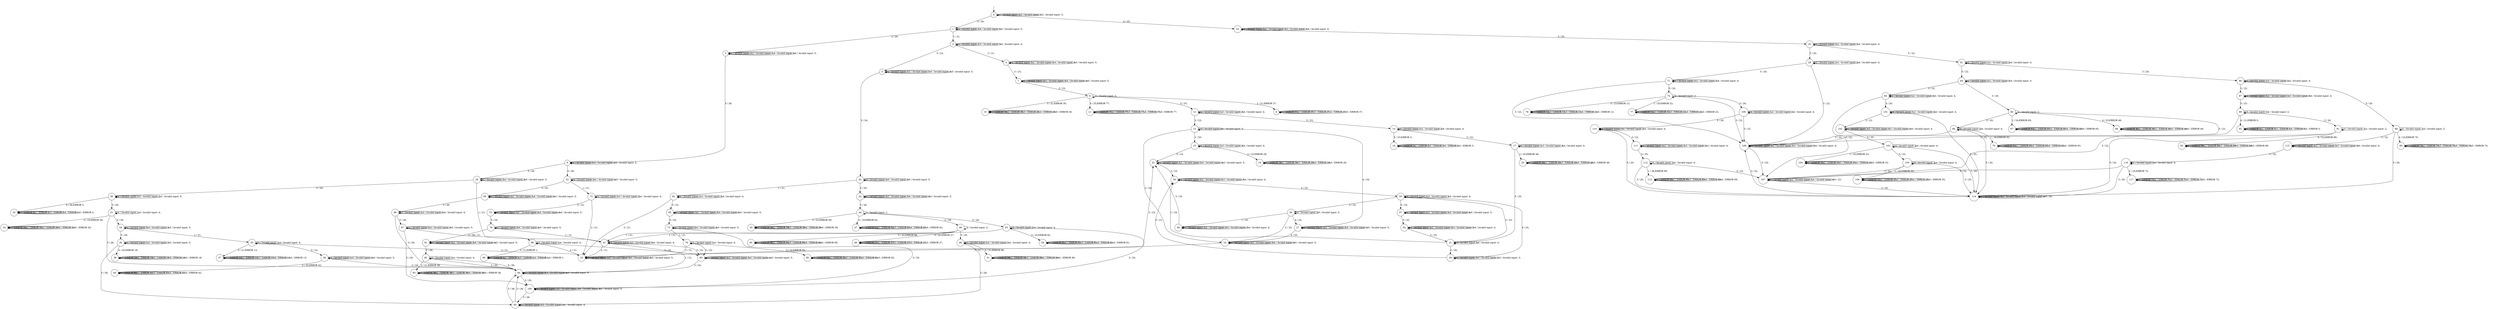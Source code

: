 digraph g {
__start0 [label="" shape="none"];

	s0 [shape="circle" label="0"];
	s1 [shape="circle" label="1"];
	s2 [shape="circle" label="2"];
	s3 [shape="circle" label="3"];
	s4 [shape="circle" label="4"];
	s5 [shape="circle" label="5"];
	s6 [shape="circle" label="6"];
	s7 [shape="circle" label="7"];
	s8 [shape="circle" label="8"];
	s9 [shape="circle" label="9"];
	s10 [shape="circle" label="10"];
	s11 [shape="circle" label="11"];
	s12 [shape="circle" label="12"];
	s13 [shape="circle" label="13"];
	s14 [shape="circle" label="14"];
	s15 [shape="circle" label="15"];
	s16 [shape="circle" label="16"];
	s17 [shape="circle" label="17"];
	s18 [shape="circle" label="18"];
	s19 [shape="circle" label="19"];
	s20 [shape="circle" label="20"];
	s21 [shape="circle" label="21"];
	s22 [shape="circle" label="22"];
	s23 [shape="circle" label="23"];
	s24 [shape="circle" label="24"];
	s25 [shape="circle" label="25"];
	s26 [shape="circle" label="26"];
	s27 [shape="circle" label="27"];
	s28 [shape="circle" label="28"];
	s29 [shape="circle" label="29"];
	s30 [shape="circle" label="30"];
	s31 [shape="circle" label="31"];
	s32 [shape="circle" label="32"];
	s33 [shape="circle" label="33"];
	s34 [shape="circle" label="34"];
	s35 [shape="circle" label="35"];
	s36 [shape="circle" label="36"];
	s37 [shape="circle" label="37"];
	s38 [shape="circle" label="38"];
	s39 [shape="circle" label="39"];
	s40 [shape="circle" label="40"];
	s41 [shape="circle" label="41"];
	s42 [shape="circle" label="42"];
	s43 [shape="circle" label="43"];
	s44 [shape="circle" label="44"];
	s45 [shape="circle" label="45"];
	s46 [shape="circle" label="46"];
	s47 [shape="circle" label="47"];
	s48 [shape="circle" label="48"];
	s49 [shape="circle" label="49"];
	s50 [shape="circle" label="50"];
	s51 [shape="circle" label="51"];
	s52 [shape="circle" label="52"];
	s53 [shape="circle" label="53"];
	s54 [shape="circle" label="54"];
	s55 [shape="circle" label="55"];
	s56 [shape="circle" label="56"];
	s57 [shape="circle" label="57"];
	s58 [shape="circle" label="58"];
	s59 [shape="circle" label="59"];
	s60 [shape="circle" label="60"];
	s61 [shape="circle" label="61"];
	s62 [shape="circle" label="62"];
	s63 [shape="circle" label="63"];
	s64 [shape="circle" label="64"];
	s65 [shape="circle" label="65"];
	s66 [shape="circle" label="66"];
	s67 [shape="circle" label="67"];
	s68 [shape="circle" label="68"];
	s69 [shape="circle" label="69"];
	s70 [shape="circle" label="70"];
	s71 [shape="circle" label="71"];
	s72 [shape="circle" label="72"];
	s73 [shape="circle" label="73"];
	s74 [shape="circle" label="74"];
	s75 [shape="circle" label="75"];
	s76 [shape="circle" label="76"];
	s77 [shape="circle" label="77"];
	s78 [shape="circle" label="78"];
	s79 [shape="circle" label="79"];
	s80 [shape="circle" label="80"];
	s81 [shape="circle" label="81"];
	s82 [shape="circle" label="82"];
	s83 [shape="circle" label="83"];
	s84 [shape="circle" label="84"];
	s85 [shape="circle" label="85"];
	s86 [shape="circle" label="86"];
	s87 [shape="circle" label="87"];
	s88 [shape="circle" label="88"];
	s89 [shape="circle" label="89"];
	s90 [shape="circle" label="90"];
	s91 [shape="circle" label="91"];
	s92 [shape="circle" label="92"];
	s93 [shape="circle" label="93"];
	s94 [shape="circle" label="94"];
	s95 [shape="circle" label="95"];
	s96 [shape="circle" label="96"];
	s97 [shape="circle" label="97"];
	s98 [shape="circle" label="98"];
	s99 [shape="circle" label="99"];
	s100 [shape="circle" label="100"];
	s101 [shape="circle" label="101"];
	s102 [shape="circle" label="102"];
	s103 [shape="circle" label="103"];
	s104 [shape="circle" label="104"];
	s105 [shape="circle" label="105"];
	s106 [shape="circle" label="106"];
	s107 [shape="circle" label="107"];
	s108 [shape="circle" label="108"];
	s109 [shape="circle" label="109"];
	s110 [shape="circle" label="110"];
	s111 [shape="circle" label="111"];
	s112 [shape="circle" label="112"];
	s113 [shape="circle" label="113"];
	s114 [shape="circle" label="114"];
	s115 [shape="circle" label="115"];
	s116 [shape="circle" label="116"];
	s117 [shape="circle" label="117"];
	s0 -> s0 [label="1 / Invalid input: 1;"];
	s0 -> s0 [label="2 / Invalid input: 2;"];
	s0 -> s0 [label="3 / Invalid input: 3;"];
	s0 -> s24 [label="4 / 25;"];
	s0 -> s1 [label="5 / 26;"];
	s1 -> s2 [label="1 / 21;"];
	s1 -> s1 [label="2 / Invalid input: 2;"];
	s1 -> s3 [label="3 / 20;"];
	s1 -> s1 [label="4 / Invalid input: 4;"];
	s1 -> s1 [label="5 / Invalid input: 5;"];
	s2 -> s2 [label="1 / Invalid input: 1;"];
	s2 -> s4 [label="2 / 21;"];
	s2 -> s2 [label="3 / Invalid input: 3;"];
	s2 -> s2 [label="4 / Invalid input: 4;"];
	s2 -> s5 [label="5 / 22;"];
	s3 -> s3 [label="1 / Invalid input: 1;"];
	s3 -> s3 [label="2 / Invalid input: 2;"];
	s3 -> s6 [label="3 / 26;"];
	s3 -> s3 [label="4 / Invalid input: 4;"];
	s3 -> s3 [label="5 / Invalid input: 5;"];
	s4 -> s4 [label="1 / Invalid input: 1;"];
	s4 -> s4 [label="2 / Invalid input: 2;"];
	s4 -> s7 [label="3 / 23;"];
	s4 -> s4 [label="4 / Invalid input: 4;"];
	s4 -> s4 [label="5 / Invalid input: 5;"];
	s5 -> s5 [label="1 / Invalid input: 1;"];
	s5 -> s5 [label="2 / Invalid input: 2;"];
	s5 -> s42 [label="3 / 24;"];
	s5 -> s5 [label="4 / Invalid input: 4;"];
	s5 -> s5 [label="5 / Invalid input: 5;"];
	s6 -> s6 [label="1 / Invalid input: 1;"];
	s6 -> s6 [label="2 / Invalid input: 2;"];
	s6 -> s52 [label="3 / 26;"];
	s6 -> s6 [label="4 / Invalid input: 4;"];
	s6 -> s29 [label="5 / 26;"];
	s7 -> s7 [label="1 / Invalid input: 1;"];
	s7 -> s7 [label="2 / Invalid input: 2;"];
	s7 -> s8 [label="3 / 23;"];
	s7 -> s7 [label="4 / Invalid input: 4;"];
	s7 -> s7 [label="5 / Invalid input: 5;"];
	s8 -> s9 [label="1 / 21;ERROR 37;"];
	s8 -> s8 [label="2 / Invalid input: 2;"];
	s8 -> s10 [label="3 / 21;ERROR 30;"];
	s8 -> s11 [label="4 / 25;ERROR 77;"];
	s8 -> s12 [label="5 / 25;"];
	s9 -> s9 [label="1 / ERROR 37;"];
	s9 -> s9 [label="2 / ERROR 37;"];
	s9 -> s9 [label="3 / ERROR 37;"];
	s9 -> s9 [label="4 / ERROR 37;"];
	s9 -> s9 [label="5 / ERROR 37;"];
	s10 -> s10 [label="1 / ERROR 30;"];
	s10 -> s10 [label="2 / ERROR 30;"];
	s10 -> s10 [label="3 / ERROR 30;"];
	s10 -> s10 [label="4 / ERROR 30;"];
	s10 -> s10 [label="5 / ERROR 30;"];
	s11 -> s11 [label="1 / ERROR 77;"];
	s11 -> s11 [label="2 / ERROR 77;"];
	s11 -> s11 [label="3 / ERROR 77;"];
	s11 -> s11 [label="4 / ERROR 77;"];
	s11 -> s11 [label="5 / ERROR 77;"];
	s12 -> s12 [label="1 / Invalid input: 1;"];
	s12 -> s13 [label="2 / 23;"];
	s12 -> s12 [label="3 / Invalid input: 3;"];
	s12 -> s12 [label="4 / Invalid input: 4;"];
	s12 -> s14 [label="5 / 23;"];
	s13 -> s15 [label="1 / 25;"];
	s13 -> s16 [label="2 / 25;"];
	s13 -> s13 [label="3 / Invalid input: 3;"];
	s13 -> s27 [label="4 / 24;"];
	s13 -> s13 [label="5 / Invalid input: 5;"];
	s14 -> s14 [label="1 / Invalid input: 1;"];
	s14 -> s14 [label="2 / Invalid input: 2;"];
	s14 -> s17 [label="3 / 22;"];
	s14 -> s14 [label="4 / Invalid input: 4;"];
	s14 -> s18 [label="5 / 23;ERROR 3;"];
	s15 -> s15 [label="1 / Invalid input: 1;"];
	s15 -> s19 [label="2 / 23;ERROR 28;"];
	s15 -> s15 [label="3 / Invalid input: 3;"];
	s15 -> s15 [label="4 / Invalid input: 4;"];
	s15 -> s22 [label="5 / 23;"];
	s16 -> s16 [label="1 / Invalid input: 1;"];
	s16 -> s16 [label="2 / Invalid input: 2;"];
	s16 -> s23 [label="3 / 21;"];
	s16 -> s16 [label="4 / Invalid input: 4;"];
	s16 -> s16 [label="5 / Invalid input: 5;"];
	s17 -> s17 [label="1 / Invalid input: 1;"];
	s17 -> s20 [label="2 / 25;ERROR 48;"];
	s17 -> s17 [label="3 / Invalid input: 3;"];
	s17 -> s17 [label="4 / Invalid input: 4;"];
	s17 -> s21 [label="5 / 25;"];
	s18 -> s18 [label="1 / ERROR 3;"];
	s18 -> s18 [label="2 / ERROR 3;"];
	s18 -> s18 [label="3 / ERROR 3;"];
	s18 -> s18 [label="4 / ERROR 3;"];
	s18 -> s18 [label="5 / ERROR 3;"];
	s19 -> s19 [label="1 / ERROR 28;"];
	s19 -> s19 [label="2 / ERROR 28;"];
	s19 -> s19 [label="3 / ERROR 28;"];
	s19 -> s19 [label="4 / ERROR 28;"];
	s19 -> s19 [label="5 / ERROR 28;"];
	s20 -> s20 [label="1 / ERROR 48;"];
	s20 -> s20 [label="2 / ERROR 48;"];
	s20 -> s20 [label="3 / ERROR 48;"];
	s20 -> s20 [label="4 / ERROR 48;"];
	s20 -> s20 [label="5 / ERROR 48;"];
	s21 -> s59 [label="1 / 19;"];
	s21 -> s28 [label="2 / 26;"];
	s21 -> s21 [label="3 / Invalid input: 3;"];
	s21 -> s21 [label="4 / Invalid input: 4;"];
	s21 -> s55 [label="5 / 23;"];
	s22 -> s22 [label="1 / Invalid input: 1;"];
	s22 -> s22 [label="2 / Invalid input: 2;"];
	s22 -> s59 [label="3 / 23;"];
	s22 -> s22 [label="4 / Invalid input: 4;"];
	s22 -> s22 [label="5 / Invalid input: 5;"];
	s23 -> s23 [label="1 / Invalid input: 1;"];
	s23 -> s23 [label="2 / Invalid input: 2;"];
	s23 -> s22 [label="3 / 23;"];
	s23 -> s23 [label="4 / Invalid input: 4;"];
	s23 -> s23 [label="5 / Invalid input: 5;"];
	s24 -> s24 [label="1 / Invalid input: 1;"];
	s24 -> s24 [label="2 / Invalid input: 2;"];
	s24 -> s24 [label="3 / Invalid input: 3;"];
	s24 -> s24 [label="4 / Invalid input: 4;"];
	s24 -> s25 [label="5 / 25;"];
	s25 -> s25 [label="1 / Invalid input: 1;"];
	s25 -> s25 [label="2 / Invalid input: 2;"];
	s25 -> s26 [label="3 / 20;"];
	s25 -> s25 [label="4 / Invalid input: 4;"];
	s25 -> s61 [label="5 / 22;"];
	s26 -> s26 [label="1 / Invalid input: 1;"];
	s26 -> s26 [label="2 / Invalid input: 2;"];
	s26 -> s108 [label="3 / 22;"];
	s26 -> s26 [label="4 / Invalid input: 4;"];
	s26 -> s71 [label="5 / 20;"];
	s27 -> s27 [label="1 / Invalid input: 1;"];
	s27 -> s27 [label="2 / Invalid input: 2;"];
	s27 -> s27 [label="3 / Invalid input: 3;"];
	s27 -> s16 [label="4 / 25;"];
	s27 -> s27 [label="5 / Invalid input: 5;"];
	s28 -> s28 [label="1 / Invalid input: 1;"];
	s28 -> s28 [label="2 / Invalid input: 2;"];
	s28 -> s28 [label="3 / Invalid input: 3;"];
	s28 -> s55 [label="4 / 25;"];
	s28 -> s59 [label="5 / 21;"];
	s29 -> s41 [label="1 / 21;"];
	s29 -> s29 [label="2 / Invalid input: 2;"];
	s29 -> s30 [label="3 / 20;"];
	s29 -> s29 [label="4 / Invalid input: 4;"];
	s29 -> s29 [label="5 / Invalid input: 5;"];
	s30 -> s30 [label="1 / Invalid input: 1;"];
	s30 -> s30 [label="2 / Invalid input: 2;"];
	s30 -> s31 [label="3 / 26;"];
	s30 -> s32 [label="4 / 26;ERROR 2;"];
	s30 -> s30 [label="5 / Invalid input: 5;"];
	s31 -> s31 [label="1 / Invalid input: 1;"];
	s31 -> s33 [label="2 / 19;ERROR 26;"];
	s31 -> s84 [label="3 / 26;"];
	s31 -> s31 [label="4 / Invalid input: 4;"];
	s31 -> s34 [label="5 / 26;"];
	s32 -> s32 [label="1 / ERROR 2;"];
	s32 -> s32 [label="2 / ERROR 2;"];
	s32 -> s32 [label="3 / ERROR 2;"];
	s32 -> s32 [label="4 / ERROR 2;"];
	s32 -> s32 [label="5 / ERROR 2;"];
	s33 -> s33 [label="1 / ERROR 26;"];
	s33 -> s33 [label="2 / ERROR 26;"];
	s33 -> s33 [label="3 / ERROR 26;"];
	s33 -> s33 [label="4 / ERROR 26;"];
	s33 -> s33 [label="5 / ERROR 26;"];
	s34 -> s35 [label="1 / 21;"];
	s34 -> s34 [label="2 / Invalid input: 2;"];
	s34 -> s36 [label="3 / 20;"];
	s34 -> s34 [label="4 / Invalid input: 4;"];
	s34 -> s34 [label="5 / Invalid input: 5;"];
	s35 -> s35 [label="1 / Invalid input: 1;"];
	s35 -> s23 [label="2 / 21;"];
	s35 -> s37 [label="3 / 21;ERROR 13;"];
	s35 -> s35 [label="4 / Invalid input: 4;"];
	s35 -> s38 [label="5 / 22;"];
	s36 -> s36 [label="1 / Invalid input: 1;"];
	s36 -> s36 [label="2 / Invalid input: 2;"];
	s36 -> s85 [label="3 / 26;"];
	s36 -> s39 [label="4 / 20;ERROR 18;"];
	s36 -> s36 [label="5 / Invalid input: 5;"];
	s37 -> s37 [label="1 / ERROR 13;"];
	s37 -> s37 [label="2 / ERROR 13;"];
	s37 -> s37 [label="3 / ERROR 13;"];
	s37 -> s37 [label="4 / ERROR 13;"];
	s37 -> s37 [label="5 / ERROR 13;"];
	s38 -> s38 [label="1 / Invalid input: 1;"];
	s38 -> s40 [label="2 / 20;ERROR 42;"];
	s38 -> s84 [label="3 / 24;"];
	s38 -> s38 [label="4 / Invalid input: 4;"];
	s38 -> s38 [label="5 / Invalid input: 5;"];
	s39 -> s39 [label="1 / ERROR 18;"];
	s39 -> s39 [label="2 / ERROR 18;"];
	s39 -> s39 [label="3 / ERROR 18;"];
	s39 -> s39 [label="4 / ERROR 18;"];
	s39 -> s39 [label="5 / ERROR 18;"];
	s40 -> s40 [label="1 / ERROR 42;"];
	s40 -> s40 [label="2 / ERROR 42;"];
	s40 -> s40 [label="3 / ERROR 42;"];
	s40 -> s40 [label="4 / ERROR 42;"];
	s40 -> s40 [label="5 / ERROR 42;"];
	s41 -> s41 [label="1 / Invalid input: 1;"];
	s41 -> s23 [label="2 / 21;"];
	s41 -> s41 [label="3 / Invalid input: 3;"];
	s41 -> s41 [label="4 / Invalid input: 4;"];
	s41 -> s60 [label="5 / 22;"];
	s42 -> s62 [label="1 / 21;"];
	s42 -> s42 [label="2 / Invalid input: 2;"];
	s42 -> s43 [label="3 / 20;"];
	s42 -> s42 [label="4 / Invalid input: 4;"];
	s42 -> s42 [label="5 / Invalid input: 5;"];
	s43 -> s43 [label="1 / Invalid input: 1;"];
	s43 -> s43 [label="2 / Invalid input: 2;"];
	s43 -> s44 [label="3 / 26;"];
	s43 -> s43 [label="4 / Invalid input: 4;"];
	s43 -> s43 [label="5 / Invalid input: 5;"];
	s44 -> s44 [label="1 / Invalid input: 1;"];
	s44 -> s45 [label="2 / 22;ERROR 58;"];
	s44 -> s46 [label="3 / 26;"];
	s44 -> s47 [label="4 / 19;ERROR 62;"];
	s44 -> s53 [label="5 / 26;"];
	s45 -> s45 [label="1 / ERROR 58;"];
	s45 -> s45 [label="2 / ERROR 58;"];
	s45 -> s45 [label="3 / ERROR 58;"];
	s45 -> s45 [label="4 / ERROR 58;"];
	s45 -> s45 [label="5 / ERROR 58;"];
	s46 -> s41 [label="1 / 21;"];
	s46 -> s46 [label="2 / Invalid input: 2;"];
	s46 -> s48 [label="3 / 20;"];
	s46 -> s49 [label="4 / 26;ERROR 27;"];
	s46 -> s50 [label="5 / 22;ERROR 66;"];
	s47 -> s47 [label="1 / ERROR 62;"];
	s47 -> s47 [label="2 / ERROR 62;"];
	s47 -> s47 [label="3 / ERROR 62;"];
	s47 -> s47 [label="4 / ERROR 62;"];
	s47 -> s47 [label="5 / ERROR 62;"];
	s48 -> s48 [label="1 / Invalid input: 1;"];
	s48 -> s48 [label="2 / Invalid input: 2;"];
	s48 -> s85 [label="3 / 26;"];
	s48 -> s48 [label="4 / Invalid input: 4;"];
	s48 -> s51 [label="5 / 21;ERROR 99;"];
	s49 -> s49 [label="1 / ERROR 27;"];
	s49 -> s49 [label="2 / ERROR 27;"];
	s49 -> s49 [label="3 / ERROR 27;"];
	s49 -> s49 [label="4 / ERROR 27;"];
	s49 -> s49 [label="5 / ERROR 27;"];
	s50 -> s50 [label="1 / ERROR 66;"];
	s50 -> s50 [label="2 / ERROR 66;"];
	s50 -> s50 [label="3 / ERROR 66;"];
	s50 -> s50 [label="4 / ERROR 66;"];
	s50 -> s50 [label="5 / ERROR 66;"];
	s51 -> s51 [label="1 / ERROR 99;"];
	s51 -> s51 [label="2 / ERROR 99;"];
	s51 -> s51 [label="3 / ERROR 99;"];
	s51 -> s51 [label="4 / ERROR 99;"];
	s51 -> s51 [label="5 / ERROR 99;"];
	s52 -> s72 [label="1 / 21;"];
	s52 -> s52 [label="2 / Invalid input: 2;"];
	s52 -> s95 [label="3 / 20;"];
	s52 -> s52 [label="4 / Invalid input: 4;"];
	s52 -> s52 [label="5 / Invalid input: 5;"];
	s53 -> s41 [label="1 / 21;"];
	s53 -> s53 [label="2 / Invalid input: 2;"];
	s53 -> s100 [label="3 / 20;"];
	s53 -> s53 [label="4 / Invalid input: 4;"];
	s53 -> s54 [label="5 / 25;ERROR 81;"];
	s54 -> s54 [label="1 / ERROR 81;"];
	s54 -> s54 [label="2 / ERROR 81;"];
	s54 -> s54 [label="3 / ERROR 81;"];
	s54 -> s54 [label="4 / ERROR 81;"];
	s54 -> s54 [label="5 / ERROR 81;"];
	s55 -> s55 [label="1 / Invalid input: 1;"];
	s55 -> s56 [label="2 / 23;"];
	s55 -> s55 [label="3 / Invalid input: 3;"];
	s55 -> s55 [label="4 / Invalid input: 4;"];
	s55 -> s57 [label="5 / 23;"];
	s56 -> s58 [label="1 / 25;"];
	s56 -> s16 [label="2 / 25;"];
	s56 -> s56 [label="3 / Invalid input: 3;"];
	s56 -> s27 [label="4 / 24;"];
	s56 -> s56 [label="5 / Invalid input: 5;"];
	s57 -> s57 [label="1 / Invalid input: 1;"];
	s57 -> s57 [label="2 / Invalid input: 2;"];
	s57 -> s63 [label="3 / 22;"];
	s57 -> s57 [label="4 / Invalid input: 4;"];
	s57 -> s57 [label="5 / Invalid input: 5;"];
	s58 -> s58 [label="1 / Invalid input: 1;"];
	s58 -> s58 [label="2 / Invalid input: 2;"];
	s58 -> s58 [label="3 / Invalid input: 3;"];
	s58 -> s58 [label="4 / Invalid input: 4;"];
	s58 -> s22 [label="5 / 23;"];
	s59 -> s59 [label="1 / Invalid input: 1;"];
	s59 -> s59 [label="2 / Invalid input: 2;"];
	s59 -> s59 [label="3 / Invalid input: 3;"];
	s59 -> s59 [label="4 / Invalid input: 4;"];
	s59 -> s55 [label="5 / 25;"];
	s60 -> s60 [label="1 / Invalid input: 1;"];
	s60 -> s60 [label="2 / Invalid input: 2;"];
	s60 -> s84 [label="3 / 24;"];
	s60 -> s60 [label="4 / Invalid input: 4;"];
	s60 -> s60 [label="5 / Invalid input: 5;"];
	s61 -> s61 [label="1 / Invalid input: 1;"];
	s61 -> s61 [label="2 / Invalid input: 2;"];
	s61 -> s86 [label="3 / 20;"];
	s61 -> s61 [label="4 / Invalid input: 4;"];
	s61 -> s64 [label="5 / 22;"];
	s62 -> s62 [label="1 / Invalid input: 1;"];
	s62 -> s23 [label="2 / 21;"];
	s62 -> s62 [label="3 / Invalid input: 3;"];
	s62 -> s62 [label="4 / Invalid input: 4;"];
	s62 -> s65 [label="5 / 22;"];
	s63 -> s63 [label="1 / Invalid input: 1;"];
	s63 -> s63 [label="2 / Invalid input: 2;"];
	s63 -> s63 [label="3 / Invalid input: 3;"];
	s63 -> s63 [label="4 / Invalid input: 4;"];
	s63 -> s21 [label="5 / 25;"];
	s64 -> s64 [label="1 / Invalid input: 1;"];
	s64 -> s64 [label="2 / Invalid input: 2;"];
	s64 -> s66 [label="3 / 20;"];
	s64 -> s64 [label="4 / Invalid input: 4;"];
	s64 -> s94 [label="5 / 22;"];
	s65 -> s65 [label="1 / Invalid input: 1;"];
	s65 -> s65 [label="2 / Invalid input: 2;"];
	s65 -> s73 [label="3 / 24;"];
	s65 -> s65 [label="4 / Invalid input: 4;"];
	s65 -> s65 [label="5 / Invalid input: 5;"];
	s66 -> s67 [label="1 / 24;ERROR 65;"];
	s66 -> s66 [label="2 / Invalid input: 2;"];
	s66 -> s108 [label="3 / 22;"];
	s66 -> s68 [label="4 / 23;ERROR 46;"];
	s66 -> s69 [label="5 / 20;"];
	s67 -> s67 [label="1 / ERROR 65;"];
	s67 -> s67 [label="2 / ERROR 65;"];
	s67 -> s67 [label="3 / ERROR 65;"];
	s67 -> s67 [label="4 / ERROR 65;"];
	s67 -> s67 [label="5 / ERROR 65;"];
	s68 -> s68 [label="1 / ERROR 46;"];
	s68 -> s68 [label="2 / ERROR 46;"];
	s68 -> s68 [label="3 / ERROR 46;"];
	s68 -> s68 [label="4 / ERROR 46;"];
	s68 -> s68 [label="5 / ERROR 46;"];
	s69 -> s70 [label="1 / 20;ERROR 93;"];
	s69 -> s69 [label="2 / Invalid input: 2;"];
	s69 -> s108 [label="3 / 22;"];
	s69 -> s69 [label="4 / Invalid input: 4;"];
	s69 -> s114 [label="5 / 20;"];
	s70 -> s70 [label="1 / ERROR 93;"];
	s70 -> s70 [label="2 / ERROR 93;"];
	s70 -> s70 [label="3 / ERROR 93;"];
	s70 -> s70 [label="4 / ERROR 93;"];
	s70 -> s70 [label="5 / ERROR 93;"];
	s71 -> s71 [label="1 / Invalid input: 1;"];
	s71 -> s71 [label="2 / Invalid input: 2;"];
	s71 -> s108 [label="3 / 22;"];
	s71 -> s71 [label="4 / Invalid input: 4;"];
	s71 -> s74 [label="5 / 20;"];
	s72 -> s72 [label="1 / Invalid input: 1;"];
	s72 -> s23 [label="2 / 21;"];
	s72 -> s72 [label="3 / Invalid input: 3;"];
	s72 -> s72 [label="4 / Invalid input: 4;"];
	s72 -> s75 [label="5 / 22;"];
	s73 -> s76 [label="1 / 21;"];
	s73 -> s73 [label="2 / Invalid input: 2;"];
	s73 -> s100 [label="3 / 20;"];
	s73 -> s73 [label="4 / Invalid input: 4;"];
	s73 -> s73 [label="5 / Invalid input: 5;"];
	s74 -> s77 [label="1 / 20;ERROR 22;"];
	s74 -> s74 [label="2 / Invalid input: 2;"];
	s74 -> s108 [label="3 / 22;"];
	s74 -> s78 [label="4 / 23;ERROR 12;"];
	s74 -> s109 [label="5 / 20;"];
	s75 -> s75 [label="1 / Invalid input: 1;"];
	s75 -> s75 [label="2 / Invalid input: 2;"];
	s75 -> s79 [label="3 / 24;"];
	s75 -> s75 [label="4 / Invalid input: 4;"];
	s75 -> s75 [label="5 / Invalid input: 5;"];
	s76 -> s76 [label="1 / Invalid input: 1;"];
	s76 -> s23 [label="2 / 21;"];
	s76 -> s80 [label="3 / 22;ERROR 82;"];
	s76 -> s76 [label="4 / Invalid input: 4;"];
	s76 -> s60 [label="5 / 22;"];
	s77 -> s77 [label="1 / ERROR 22;"];
	s77 -> s77 [label="2 / ERROR 22;"];
	s77 -> s77 [label="3 / ERROR 22;"];
	s77 -> s77 [label="4 / ERROR 22;"];
	s77 -> s77 [label="5 / ERROR 22;"];
	s78 -> s78 [label="1 / ERROR 12;"];
	s78 -> s78 [label="2 / ERROR 12;"];
	s78 -> s78 [label="3 / ERROR 12;"];
	s78 -> s78 [label="4 / ERROR 12;"];
	s78 -> s78 [label="5 / ERROR 12;"];
	s79 -> s41 [label="1 / 21;"];
	s79 -> s79 [label="2 / Invalid input: 2;"];
	s79 -> s81 [label="3 / 20;"];
	s79 -> s79 [label="4 / Invalid input: 4;"];
	s79 -> s79 [label="5 / Invalid input: 5;"];
	s80 -> s80 [label="1 / ERROR 82;"];
	s80 -> s80 [label="2 / ERROR 82;"];
	s80 -> s80 [label="3 / ERROR 82;"];
	s80 -> s80 [label="4 / ERROR 82;"];
	s80 -> s80 [label="5 / ERROR 82;"];
	s81 -> s81 [label="1 / Invalid input: 1;"];
	s81 -> s81 [label="2 / Invalid input: 2;"];
	s81 -> s82 [label="3 / 26;"];
	s81 -> s81 [label="4 / Invalid input: 4;"];
	s81 -> s81 [label="5 / Invalid input: 5;"];
	s82 -> s82 [label="1 / Invalid input: 1;"];
	s82 -> s83 [label="2 / 21;ERROR 38;"];
	s82 -> s84 [label="3 / 26;"];
	s82 -> s82 [label="4 / Invalid input: 4;"];
	s82 -> s84 [label="5 / 26;"];
	s83 -> s83 [label="1 / ERROR 38;"];
	s83 -> s83 [label="2 / ERROR 38;"];
	s83 -> s83 [label="3 / ERROR 38;"];
	s83 -> s83 [label="4 / ERROR 38;"];
	s83 -> s83 [label="5 / ERROR 38;"];
	s84 -> s41 [label="1 / 21;"];
	s84 -> s84 [label="2 / Invalid input: 2;"];
	s84 -> s100 [label="3 / 20;"];
	s84 -> s84 [label="4 / Invalid input: 4;"];
	s84 -> s84 [label="5 / Invalid input: 5;"];
	s85 -> s85 [label="1 / Invalid input: 1;"];
	s85 -> s85 [label="2 / Invalid input: 2;"];
	s85 -> s84 [label="3 / 26;"];
	s85 -> s85 [label="4 / Invalid input: 4;"];
	s85 -> s84 [label="5 / 26;"];
	s86 -> s86 [label="1 / Invalid input: 1;"];
	s86 -> s86 [label="2 / Invalid input: 2;"];
	s86 -> s87 [label="3 / 22;"];
	s86 -> s86 [label="4 / Invalid input: 4;"];
	s86 -> s88 [label="5 / 20;"];
	s87 -> s87 [label="1 / Invalid input: 1;"];
	s87 -> s87 [label="2 / Invalid input: 2;"];
	s87 -> s87 [label="3 / Invalid input: 3;"];
	s87 -> s87 [label="4 / Invalid input: 4;"];
	s87 -> s89 [label="5 / 25;"];
	s88 -> s88 [label="1 / Invalid input: 1;"];
	s88 -> s88 [label="2 / Invalid input: 2;"];
	s88 -> s115 [label="3 / 22;"];
	s88 -> s90 [label="4 / 23;ERROR 70;"];
	s88 -> s114 [label="5 / 20;"];
	s89 -> s89 [label="1 / Invalid input: 1;"];
	s89 -> s89 [label="2 / Invalid input: 2;"];
	s89 -> s91 [label="3 / 20;"];
	s89 -> s92 [label="4 / 21;ERROR 5;"];
	s89 -> s107 [label="5 / 22;"];
	s90 -> s90 [label="1 / ERROR 70;"];
	s90 -> s90 [label="2 / ERROR 70;"];
	s90 -> s90 [label="3 / ERROR 70;"];
	s90 -> s90 [label="4 / ERROR 70;"];
	s90 -> s90 [label="5 / ERROR 70;"];
	s91 -> s91 [label="1 / Invalid input: 1;"];
	s91 -> s91 [label="2 / Invalid input: 2;"];
	s91 -> s108 [label="3 / 22;"];
	s91 -> s93 [label="4 / 22;ERROR 89;"];
	s91 -> s114 [label="5 / 20;"];
	s92 -> s92 [label="1 / ERROR 5;"];
	s92 -> s92 [label="2 / ERROR 5;"];
	s92 -> s92 [label="3 / ERROR 5;"];
	s92 -> s92 [label="4 / ERROR 5;"];
	s92 -> s92 [label="5 / ERROR 5;"];
	s93 -> s93 [label="1 / ERROR 89;"];
	s93 -> s93 [label="2 / ERROR 89;"];
	s93 -> s93 [label="3 / ERROR 89;"];
	s93 -> s93 [label="4 / ERROR 89;"];
	s93 -> s93 [label="5 / ERROR 89;"];
	s94 -> s94 [label="1 / Invalid input: 1;"];
	s94 -> s94 [label="2 / Invalid input: 2;"];
	s94 -> s101 [label="3 / 20;"];
	s94 -> s94 [label="4 / Invalid input: 4;"];
	s94 -> s107 [label="5 / 22;"];
	s95 -> s95 [label="1 / Invalid input: 1;"];
	s95 -> s95 [label="2 / Invalid input: 2;"];
	s95 -> s96 [label="3 / 26;"];
	s95 -> s95 [label="4 / Invalid input: 4;"];
	s95 -> s95 [label="5 / Invalid input: 5;"];
	s96 -> s96 [label="1 / Invalid input: 1;"];
	s96 -> s96 [label="2 / Invalid input: 2;"];
	s96 -> s84 [label="3 / 26;"];
	s96 -> s96 [label="4 / Invalid input: 4;"];
	s96 -> s97 [label="5 / 26;"];
	s97 -> s98 [label="1 / 21;"];
	s97 -> s97 [label="2 / Invalid input: 2;"];
	s97 -> s100 [label="3 / 20;"];
	s97 -> s97 [label="4 / Invalid input: 4;"];
	s97 -> s97 [label="5 / Invalid input: 5;"];
	s98 -> s98 [label="1 / Invalid input: 1;"];
	s98 -> s23 [label="2 / 21;"];
	s98 -> s99 [label="3 / 21;ERROR 1;"];
	s98 -> s98 [label="4 / Invalid input: 4;"];
	s98 -> s60 [label="5 / 22;"];
	s99 -> s99 [label="1 / ERROR 1;"];
	s99 -> s99 [label="2 / ERROR 1;"];
	s99 -> s99 [label="3 / ERROR 1;"];
	s99 -> s99 [label="4 / ERROR 1;"];
	s99 -> s99 [label="5 / ERROR 1;"];
	s100 -> s100 [label="1 / Invalid input: 1;"];
	s100 -> s100 [label="2 / Invalid input: 2;"];
	s100 -> s85 [label="3 / 26;"];
	s100 -> s100 [label="4 / Invalid input: 4;"];
	s100 -> s100 [label="5 / Invalid input: 5;"];
	s101 -> s101 [label="1 / Invalid input: 1;"];
	s101 -> s101 [label="2 / Invalid input: 2;"];
	s101 -> s102 [label="3 / 22;"];
	s101 -> s101 [label="4 / Invalid input: 4;"];
	s101 -> s114 [label="5 / 20;"];
	s102 -> s102 [label="1 / Invalid input: 1;"];
	s102 -> s102 [label="2 / Invalid input: 2;"];
	s102 -> s102 [label="3 / Invalid input: 3;"];
	s102 -> s102 [label="4 / Invalid input: 4;"];
	s102 -> s103 [label="5 / 25;"];
	s103 -> s104 [label="1 / 25;ERROR 33;"];
	s103 -> s103 [label="2 / Invalid input: 2;"];
	s103 -> s114 [label="3 / 20;"];
	s103 -> s103 [label="4 / Invalid input: 4;"];
	s103 -> s105 [label="5 / 22;"];
	s104 -> s104 [label="1 / ERROR 33;"];
	s104 -> s104 [label="2 / ERROR 33;"];
	s104 -> s104 [label="3 / ERROR 33;"];
	s104 -> s104 [label="4 / ERROR 33;"];
	s104 -> s104 [label="5 / ERROR 33;"];
	s105 -> s106 [label="1 / 25;ERROR 35;"];
	s105 -> s105 [label="2 / Invalid input: 2;"];
	s105 -> s114 [label="3 / 20;"];
	s105 -> s105 [label="4 / Invalid input: 4;"];
	s105 -> s107 [label="5 / 22;"];
	s106 -> s106 [label="1 / ERROR 35;"];
	s106 -> s106 [label="2 / ERROR 35;"];
	s106 -> s106 [label="3 / ERROR 35;"];
	s106 -> s106 [label="4 / ERROR 35;"];
	s106 -> s106 [label="5 / ERROR 35;"];
	s107 -> s107 [label="1 / Invalid input: 1;"];
	s107 -> s107 [label="2 / Invalid input: 2;"];
	s107 -> s114 [label="3 / 20;"];
	s107 -> s107 [label="4 / Invalid input: 4;"];
	s107 -> s107 [label="5 / 22;"];
	s108 -> s108 [label="1 / Invalid input: 1;"];
	s108 -> s108 [label="2 / Invalid input: 2;"];
	s108 -> s108 [label="3 / Invalid input: 3;"];
	s108 -> s108 [label="4 / Invalid input: 4;"];
	s108 -> s107 [label="5 / 25;"];
	s109 -> s109 [label="1 / Invalid input: 1;"];
	s109 -> s109 [label="2 / Invalid input: 2;"];
	s109 -> s108 [label="3 / 22;"];
	s109 -> s109 [label="4 / Invalid input: 4;"];
	s109 -> s110 [label="5 / 20;"];
	s110 -> s110 [label="1 / Invalid input: 1;"];
	s110 -> s110 [label="2 / Invalid input: 2;"];
	s110 -> s111 [label="3 / 22;"];
	s110 -> s110 [label="4 / Invalid input: 4;"];
	s110 -> s114 [label="5 / 20;"];
	s111 -> s111 [label="1 / Invalid input: 1;"];
	s111 -> s111 [label="2 / Invalid input: 2;"];
	s111 -> s111 [label="3 / Invalid input: 3;"];
	s111 -> s111 [label="4 / Invalid input: 4;"];
	s111 -> s112 [label="5 / 25;"];
	s112 -> s113 [label="1 / 26;ERROR 69;"];
	s112 -> s112 [label="2 / Invalid input: 2;"];
	s112 -> s114 [label="3 / 20;"];
	s112 -> s112 [label="4 / Invalid input: 4;"];
	s112 -> s107 [label="5 / 22;"];
	s113 -> s113 [label="1 / ERROR 69;"];
	s113 -> s113 [label="2 / ERROR 69;"];
	s113 -> s113 [label="3 / ERROR 69;"];
	s113 -> s113 [label="4 / ERROR 69;"];
	s113 -> s113 [label="5 / ERROR 69;"];
	s114 -> s114 [label="1 / Invalid input: 1;"];
	s114 -> s114 [label="2 / Invalid input: 2;"];
	s114 -> s108 [label="3 / 22;"];
	s114 -> s114 [label="4 / Invalid input: 4;"];
	s114 -> s114 [label="5 / 20;"];
	s115 -> s115 [label="1 / Invalid input: 1;"];
	s115 -> s115 [label="2 / Invalid input: 2;"];
	s115 -> s115 [label="3 / Invalid input: 3;"];
	s115 -> s115 [label="4 / Invalid input: 4;"];
	s115 -> s116 [label="5 / 25;"];
	s116 -> s116 [label="1 / Invalid input: 1;"];
	s116 -> s117 [label="2 / 25;ERROR 72;"];
	s116 -> s114 [label="3 / 20;"];
	s116 -> s116 [label="4 / Invalid input: 4;"];
	s116 -> s107 [label="5 / 22;"];
	s117 -> s117 [label="1 / ERROR 72;"];
	s117 -> s117 [label="2 / ERROR 72;"];
	s117 -> s117 [label="3 / ERROR 72;"];
	s117 -> s117 [label="4 / ERROR 72;"];
	s117 -> s117 [label="5 / ERROR 72;"];

__start0 -> s0;
}
